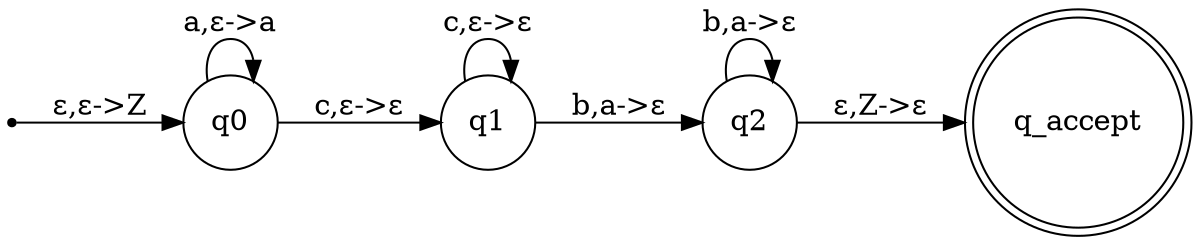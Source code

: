 digraph finite_state_machine {
	rankdir=LR size="8,5"
	node [shape=point]
	qi
	node [shape=doublecircle]
	q_accept
	node [shape=circle]
	qi -> q0 [label="ε,ε->Z"]
	q0 -> q0 [label="a,ε->a"]
	q0 -> q1 [label="c,ε->ε"]
	q1 -> q1 [label="c,ε->ε"]
	q1 -> q2 [label="b,a->ε"]
	q2 -> q2 [label="b,a->ε"]
	q2 -> q_accept [label="ε,Z->ε"]
}
